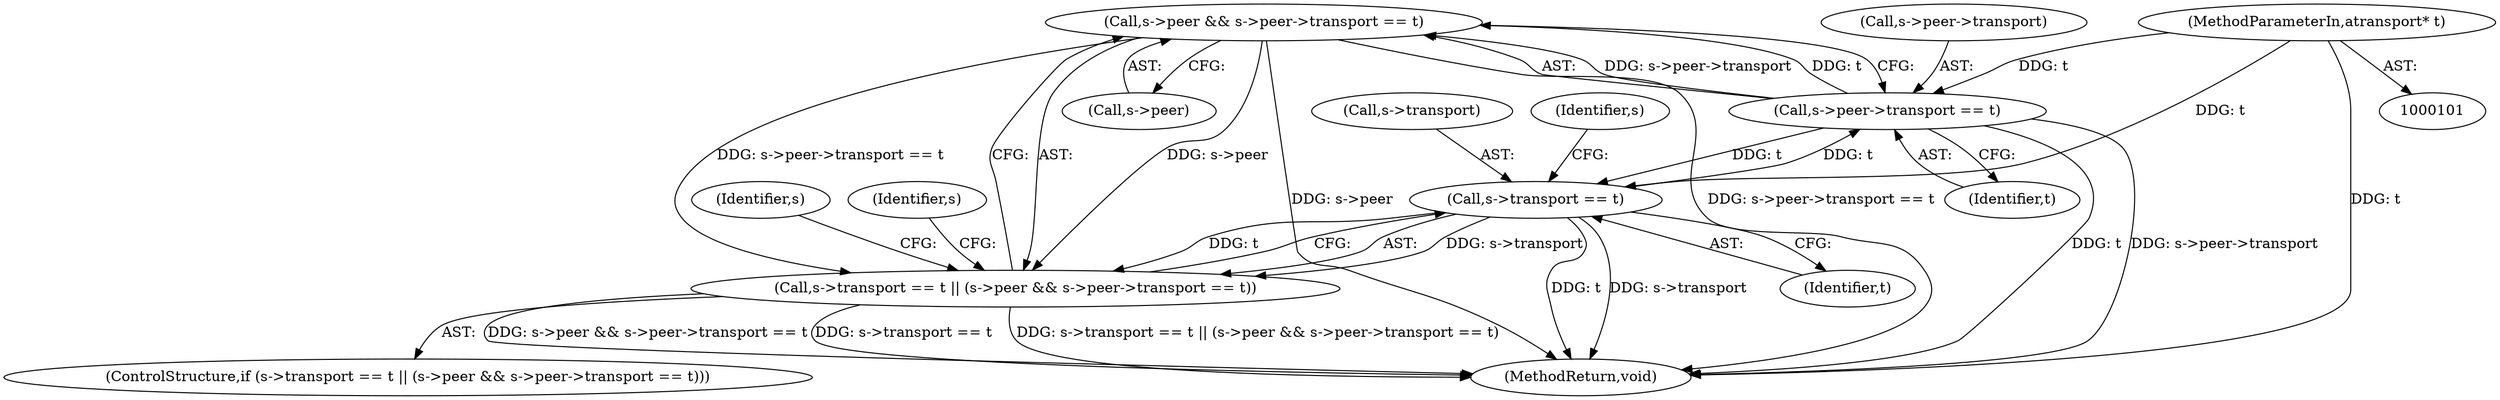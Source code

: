 digraph "0_Android_014b01706cc64dc9c2ad94a96f62e07c058d0b5d@pointer" {
"1000135" [label="(Call,s->peer && s->peer->transport == t)"];
"1000139" [label="(Call,s->peer->transport == t)"];
"1000130" [label="(Call,s->transport == t)"];
"1000102" [label="(MethodParameterIn,atransport* t)"];
"1000129" [label="(Call,s->transport == t || (s->peer && s->peer->transport == t))"];
"1000128" [label="(ControlStructure,if (s->transport == t || (s->peer && s->peer->transport == t)))"];
"1000135" [label="(Call,s->peer && s->peer->transport == t)"];
"1000148" [label="(Identifier,s)"];
"1000139" [label="(Call,s->peer->transport == t)"];
"1000131" [label="(Call,s->transport)"];
"1000123" [label="(Identifier,s)"];
"1000150" [label="(MethodReturn,void)"];
"1000136" [label="(Call,s->peer)"];
"1000130" [label="(Call,s->transport == t)"];
"1000129" [label="(Call,s->transport == t || (s->peer && s->peer->transport == t))"];
"1000137" [label="(Identifier,s)"];
"1000134" [label="(Identifier,t)"];
"1000102" [label="(MethodParameterIn,atransport* t)"];
"1000140" [label="(Call,s->peer->transport)"];
"1000145" [label="(Identifier,t)"];
"1000135" -> "1000129"  [label="AST: "];
"1000135" -> "1000136"  [label="CFG: "];
"1000135" -> "1000139"  [label="CFG: "];
"1000136" -> "1000135"  [label="AST: "];
"1000139" -> "1000135"  [label="AST: "];
"1000129" -> "1000135"  [label="CFG: "];
"1000135" -> "1000150"  [label="DDG: s->peer->transport == t"];
"1000135" -> "1000150"  [label="DDG: s->peer"];
"1000135" -> "1000129"  [label="DDG: s->peer"];
"1000135" -> "1000129"  [label="DDG: s->peer->transport == t"];
"1000139" -> "1000135"  [label="DDG: s->peer->transport"];
"1000139" -> "1000135"  [label="DDG: t"];
"1000139" -> "1000145"  [label="CFG: "];
"1000140" -> "1000139"  [label="AST: "];
"1000145" -> "1000139"  [label="AST: "];
"1000139" -> "1000150"  [label="DDG: s->peer->transport"];
"1000139" -> "1000150"  [label="DDG: t"];
"1000139" -> "1000130"  [label="DDG: t"];
"1000130" -> "1000139"  [label="DDG: t"];
"1000102" -> "1000139"  [label="DDG: t"];
"1000130" -> "1000129"  [label="AST: "];
"1000130" -> "1000134"  [label="CFG: "];
"1000131" -> "1000130"  [label="AST: "];
"1000134" -> "1000130"  [label="AST: "];
"1000137" -> "1000130"  [label="CFG: "];
"1000129" -> "1000130"  [label="CFG: "];
"1000130" -> "1000150"  [label="DDG: t"];
"1000130" -> "1000150"  [label="DDG: s->transport"];
"1000130" -> "1000129"  [label="DDG: s->transport"];
"1000130" -> "1000129"  [label="DDG: t"];
"1000102" -> "1000130"  [label="DDG: t"];
"1000102" -> "1000101"  [label="AST: "];
"1000102" -> "1000150"  [label="DDG: t"];
"1000129" -> "1000128"  [label="AST: "];
"1000148" -> "1000129"  [label="CFG: "];
"1000123" -> "1000129"  [label="CFG: "];
"1000129" -> "1000150"  [label="DDG: s->transport == t"];
"1000129" -> "1000150"  [label="DDG: s->transport == t || (s->peer && s->peer->transport == t)"];
"1000129" -> "1000150"  [label="DDG: s->peer && s->peer->transport == t"];
}
